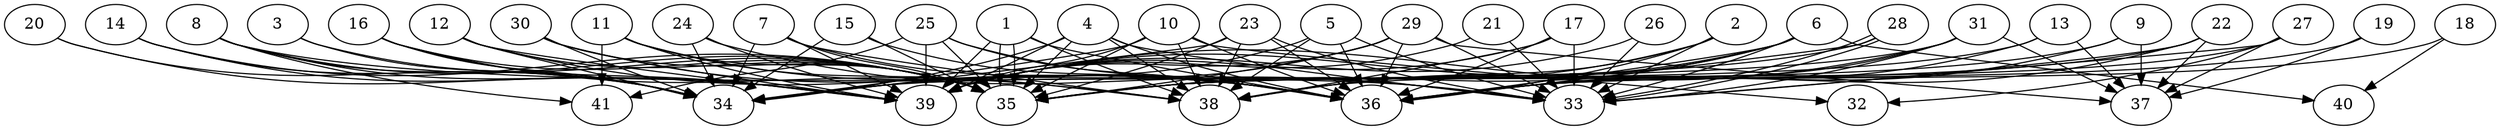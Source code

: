 // DAG (tier=3-complex, mode=data, n=41, ccr=0.538, fat=0.830, density=0.798, regular=0.363, jump=0.307, mindata=4194304, maxdata=33554432)
// DAG automatically generated by daggen at Sun Aug 24 16:33:35 2025
// /home/ermia/Project/Environments/daggen/bin/daggen --dot --ccr 0.538 --fat 0.830 --regular 0.363 --density 0.798 --jump 0.307 --mindata 4194304 --maxdata 33554432 -n 41 
digraph G {
  1 [size="792144591403091200", alpha="0.08", expect_size="396072295701545600"]
  1 -> 35 [size ="390517628076032"]
  1 -> 35 [size ="390517628076032"]
  1 -> 36 [size ="390517628076032"]
  1 -> 38 [size ="390517628076032"]
  1 -> 39 [size ="390517628076032"]
  2 [size="4526802277037548032", alpha="0.00", expect_size="2263401138518774016"]
  2 -> 33 [size ="4671327260639232"]
  2 -> 35 [size ="4671327260639232"]
  2 -> 36 [size ="4671327260639232"]
  2 -> 38 [size ="4671327260639232"]
  3 [size="147811050370349920", alpha="0.16", expect_size="73905525185174960"]
  3 -> 34 [size ="6012899931717632"]
  3 -> 35 [size ="6012899931717632"]
  4 [size="5093290154995237888", alpha="0.11", expect_size="2546645077497618944"]
  4 -> 33 [size ="4872591751774208"]
  4 -> 34 [size ="4872591751774208"]
  4 -> 35 [size ="4872591751774208"]
  4 -> 36 [size ="4872591751774208"]
  4 -> 38 [size ="4872591751774208"]
  4 -> 39 [size ="4872591751774208"]
  5 [size="22555341866765136166912", alpha="0.00", expect_size="11277670933382568083456"]
  5 -> 33 [size ="6386402157658112"]
  5 -> 34 [size ="6386402157658112"]
  5 -> 36 [size ="6386402157658112"]
  5 -> 38 [size ="6386402157658112"]
  6 [size="16587160936495179776", alpha="0.04", expect_size="8293580468247589888"]
  6 -> 33 [size ="5760913755865088"]
  6 -> 35 [size ="5760913755865088"]
  6 -> 36 [size ="5760913755865088"]
  6 -> 38 [size ="5760913755865088"]
  6 -> 39 [size ="5760913755865088"]
  6 -> 40 [size ="5760913755865088"]
  7 [size="81034375512969024", alpha="0.09", expect_size="40517187756484512"]
  7 -> 34 [size ="2865416992980992"]
  7 -> 35 [size ="2865416992980992"]
  7 -> 36 [size ="2865416992980992"]
  7 -> 38 [size ="2865416992980992"]
  7 -> 39 [size ="2865416992980992"]
  8 [size="12989382871783921680384", alpha="0.15", expect_size="6494691435891960840192"]
  8 -> 33 [size ="4420611329753088"]
  8 -> 34 [size ="4420611329753088"]
  8 -> 35 [size ="4420611329753088"]
  8 -> 39 [size ="4420611329753088"]
  8 -> 41 [size ="4420611329753088"]
  9 [size="1037122105113575424000", alpha="0.18", expect_size="518561052556787712000"]
  9 -> 35 [size ="819677940940800"]
  9 -> 36 [size ="819677940940800"]
  9 -> 37 [size ="819677940940800"]
  10 [size="3614209852477994496", alpha="0.03", expect_size="1807104926238997248"]
  10 -> 32 [size ="1865105662803968"]
  10 -> 34 [size ="1865105662803968"]
  10 -> 35 [size ="1865105662803968"]
  10 -> 36 [size ="1865105662803968"]
  10 -> 38 [size ="1865105662803968"]
  10 -> 39 [size ="1865105662803968"]
  11 [size="26945086869921482145792", alpha="0.12", expect_size="13472543434960741072896"]
  11 -> 35 [size ="7190234353631232"]
  11 -> 36 [size ="7190234353631232"]
  11 -> 38 [size ="7190234353631232"]
  11 -> 39 [size ="7190234353631232"]
  11 -> 41 [size ="7190234353631232"]
  12 [size="63890208203938328", alpha="0.01", expect_size="31945104101969164"]
  12 -> 34 [size ="1055275612110848"]
  12 -> 35 [size ="1055275612110848"]
  12 -> 36 [size ="1055275612110848"]
  12 -> 39 [size ="1055275612110848"]
  13 [size="19335077700644642816", alpha="0.11", expect_size="9667538850322321408"]
  13 -> 35 [size ="6172959605522432"]
  13 -> 36 [size ="6172959605522432"]
  13 -> 37 [size ="6172959605522432"]
  14 [size="20323472677480861696", alpha="0.08", expect_size="10161736338740430848"]
  14 -> 34 [size ="7314050669084672"]
  14 -> 35 [size ="7314050669084672"]
  14 -> 39 [size ="7314050669084672"]
  15 [size="28738179191624660", alpha="0.18", expect_size="14369089595812330"]
  15 -> 34 [size ="896352703741952"]
  15 -> 35 [size ="896352703741952"]
  15 -> 36 [size ="896352703741952"]
  16 [size="20755745147945865216", alpha="0.04", expect_size="10377872573972932608"]
  16 -> 34 [size ="8661486809382912"]
  16 -> 35 [size ="8661486809382912"]
  16 -> 38 [size ="8661486809382912"]
  16 -> 39 [size ="8661486809382912"]
  17 [size="27183235352798720688128", alpha="0.05", expect_size="13591617676399360344064"]
  17 -> 33 [size ="7232538439319552"]
  17 -> 36 [size ="7232538439319552"]
  17 -> 38 [size ="7232538439319552"]
  17 -> 39 [size ="7232538439319552"]
  18 [size="3291756330988488097792", alpha="0.05", expect_size="1645878165494244048896"]
  18 -> 36 [size ="1770279227359232"]
  18 -> 40 [size ="1770279227359232"]
  19 [size="12871345226688641024", alpha="0.04", expect_size="6435672613344320512"]
  19 -> 36 [size ="8434947509452800"]
  19 -> 37 [size ="8434947509452800"]
  20 [size="2874335919786164224000", alpha="0.03", expect_size="1437167959893082112000"]
  20 -> 34 [size ="1617266789580800"]
  20 -> 39 [size ="1617266789580800"]
  21 [size="11439243438643480576", alpha="0.17", expect_size="5719621719321740288"]
  21 -> 33 [size ="8070816692436992"]
  21 -> 39 [size ="8070816692436992"]
  22 [size="1548415542599048448", alpha="0.09", expect_size="774207771299524224"]
  22 -> 33 [size ="910280477376512"]
  22 -> 35 [size ="910280477376512"]
  22 -> 36 [size ="910280477376512"]
  22 -> 37 [size ="910280477376512"]
  23 [size="31898154300486623166464", alpha="0.18", expect_size="15949077150243311583232"]
  23 -> 33 [size ="8046376625635328"]
  23 -> 34 [size ="8046376625635328"]
  23 -> 35 [size ="8046376625635328"]
  23 -> 36 [size ="8046376625635328"]
  23 -> 38 [size ="8046376625635328"]
  24 [size="16691687704886032384", alpha="0.13", expect_size="8345843852443016192"]
  24 -> 33 [size ="5572112135749632"]
  24 -> 34 [size ="5572112135749632"]
  24 -> 39 [size ="5572112135749632"]
  25 [size="16467090532468785152000", alpha="0.02", expect_size="8233545266234392576000"]
  25 -> 33 [size ="5178069824307200"]
  25 -> 35 [size ="5178069824307200"]
  25 -> 36 [size ="5178069824307200"]
  25 -> 39 [size ="5178069824307200"]
  25 -> 41 [size ="5178069824307200"]
  26 [size="519652384920943680", alpha="0.01", expect_size="259826192460471840"]
  26 -> 33 [size ="437042483822592"]
  26 -> 39 [size ="437042483822592"]
  27 [size="84611693284844768", alpha="0.01", expect_size="42305846642422384"]
  27 -> 32 [size ="5200603101790208"]
  27 -> 33 [size ="5200603101790208"]
  27 -> 37 [size ="5200603101790208"]
  27 -> 38 [size ="5200603101790208"]
  28 [size="15873453557187150", alpha="0.01", expect_size="7936726778593575"]
  28 -> 33 [size ="401700238131200"]
  28 -> 33 [size ="401700238131200"]
  28 -> 34 [size ="401700238131200"]
  28 -> 36 [size ="401700238131200"]
  29 [size="31052944211424837632000", alpha="0.03", expect_size="15526472105712418816000"]
  29 -> 33 [size ="7903604060979200"]
  29 -> 34 [size ="7903604060979200"]
  29 -> 35 [size ="7903604060979200"]
  29 -> 36 [size ="7903604060979200"]
  29 -> 37 [size ="7903604060979200"]
  29 -> 39 [size ="7903604060979200"]
  30 [size="4974010175703744512000", alpha="0.08", expect_size="2487005087851872256000"]
  30 -> 34 [size ="2331101049651200"]
  30 -> 35 [size ="2331101049651200"]
  30 -> 36 [size ="2331101049651200"]
  30 -> 39 [size ="2331101049651200"]
  31 [size="461187579182579712000", alpha="0.18", expect_size="230593789591289856000"]
  31 -> 33 [size ="477538497331200"]
  31 -> 35 [size ="477538497331200"]
  31 -> 36 [size ="477538497331200"]
  31 -> 37 [size ="477538497331200"]
  31 -> 39 [size ="477538497331200"]
  32 [size="198142835035119680", alpha="0.11", expect_size="99071417517559840"]
  33 [size="8165480051597377536000", alpha="0.13", expect_size="4082740025798688768000"]
  34 [size="16372068168645144576", alpha="0.09", expect_size="8186034084322572288"]
  35 [size="4333887233357490", alpha="0.05", expect_size="2166943616678745"]
  36 [size="9176165008835346432000", alpha="0.10", expect_size="4588082504417673216000"]
  37 [size="13446174159601299095552", alpha="0.02", expect_size="6723087079800649547776"]
  38 [size="832006900600412672", alpha="0.07", expect_size="416003450300206336"]
  39 [size="26806881101584252", alpha="0.19", expect_size="13403440550792126"]
  40 [size="1396725114243858432", alpha="0.14", expect_size="698362557121929216"]
  41 [size="502329436328928739328", alpha="0.17", expect_size="251164718164464369664"]
}